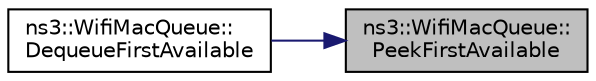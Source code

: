 digraph "ns3::WifiMacQueue::PeekFirstAvailable"
{
 // LATEX_PDF_SIZE
  edge [fontname="Helvetica",fontsize="10",labelfontname="Helvetica",labelfontsize="10"];
  node [fontname="Helvetica",fontsize="10",shape=record];
  rankdir="RL";
  Node1 [label="ns3::WifiMacQueue::\lPeekFirstAvailable",height=0.2,width=0.4,color="black", fillcolor="grey75", style="filled", fontcolor="black",tooltip="Return first available packet for transmission."];
  Node1 -> Node2 [dir="back",color="midnightblue",fontsize="10",style="solid",fontname="Helvetica"];
  Node2 [label="ns3::WifiMacQueue::\lDequeueFirstAvailable",height=0.2,width=0.4,color="black", fillcolor="white", style="filled",URL="$classns3_1_1_wifi_mac_queue.html#a110cacbd4f46f34b15067c1a9a20a5f0",tooltip="Return first available packet for transmission."];
}
